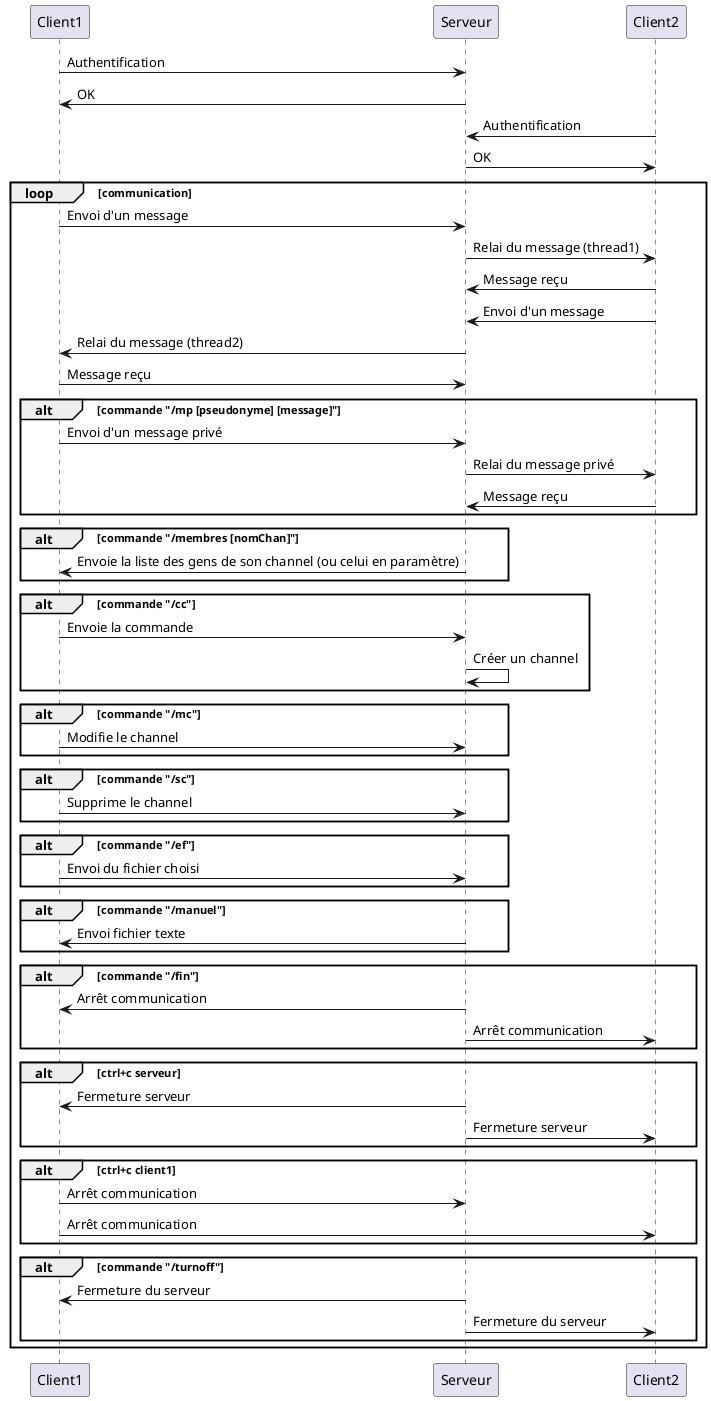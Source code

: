 @startuml

Client1 -> Serveur: Authentification
Serveur -> Client1: OK
Client2 -> Serveur: Authentification
Serveur -> Client2: OK
loop communication
  Client1 -> Serveur: Envoi d'un message
  Serveur -> Client2: Relai du message (thread1)
  Client2 -> Serveur: Message reçu
  Client2 -> Serveur: Envoi d'un message
  Serveur -> Client1: Relai du message (thread2)
  Client1 -> Serveur: Message reçu
  alt commande "/mp [pseudonyme] [message]"
    Client1 -> Serveur: Envoi d'un message privé
    Serveur -> Client2: Relai du message privé
    Client2 -> Serveur: Message reçu
  end
  alt commande "/membres [nomChan]"
    Serveur -> Client1 : Envoie la liste des gens de son channel (ou celui en paramètre)
  end
  alt commande "/cc"
    Client1 -> Serveur : Envoie la commande
   Serveur -> Serveur : Créer un channel
  end
  alt commande "/mc"
    Client1 -> Serveur : Modifie le channel
  end
  alt commande "/sc"
    Client1 -> Serveur : Supprime le channel
  end
  
  alt commande "/ef"
    Client1 -> Serveur: Envoi du fichier choisi
  end
  alt commande "/manuel"
    Serveur -> Client1: Envoi fichier texte
  end
    alt commande "/fin"
    Serveur -> Client1: Arrêt communication
    Serveur -> Client2: Arrêt communication
  end
  alt ctrl+c serveur
    Serveur -> Client1: Fermeture serveur
    Serveur -> Client2 : Fermeture serveur
  end
  alt ctrl+c client1
    Client1 -> Serveur: Arrêt communication
    Client1 -> Client2: Arrêt communication
  end
  alt commande "/turnoff"
    Serveur -> Client1 : Fermeture du serveur
    Serveur -> Client2 : Fermeture du serveur
  end  
end
@enduml